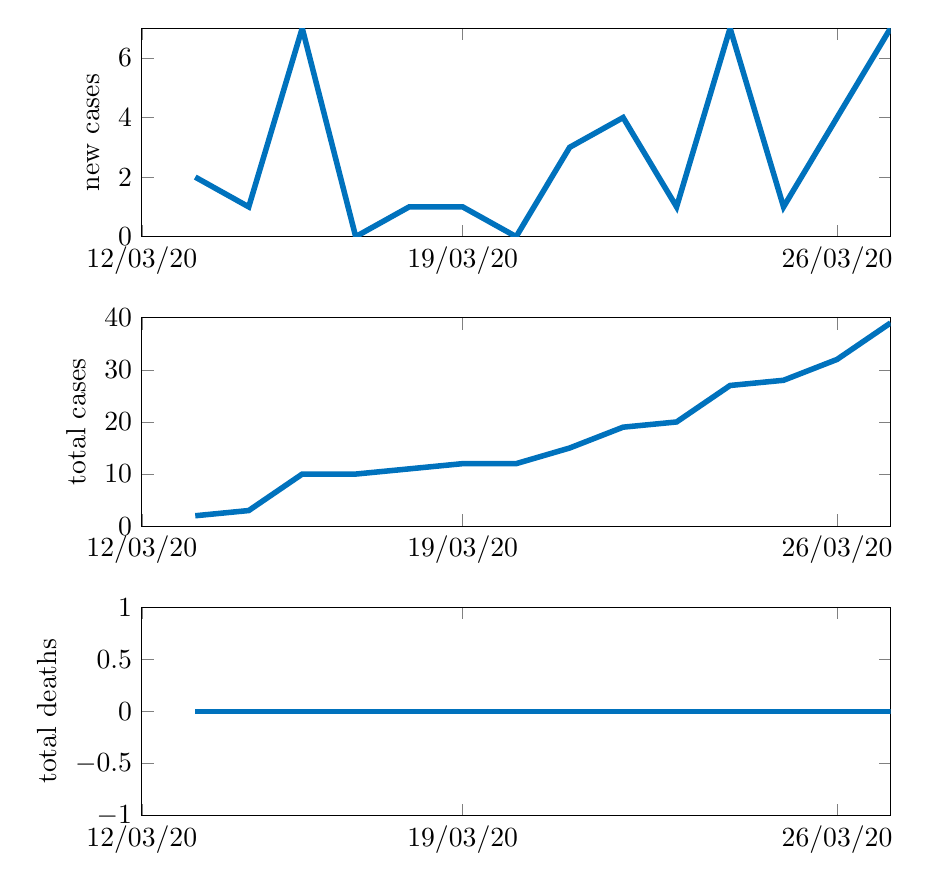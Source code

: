 % This file was created by matlab2tikz.
% Minimal pgfplots version: 1.3
%
\definecolor{mycolor1}{rgb}{0.0,0.447,0.741}%
%
\begin{tikzpicture}

\begin{axis}[%
width=9.509cm,
height=2.647cm,
at={(0cm,0cm)},
scale only axis,
xmin=0,
xmax=14,
xtick={0,6,13},
xticklabels={{12/03/20},{19/03/20},{26/03/20}},
ymin=-1,
ymax=1,
ylabel={total deaths},
legend style={legend cell align=left,align=left,draw=white!15!black}
]
\addplot [color=mycolor1,solid,line width=2.0pt,forget plot]
  table[row sep=crcr]{%
1	0\\
2	0\\
3	0\\
4	0\\
5	0\\
6	0\\
7	0\\
8	0\\
9	0\\
10	0\\
11	0\\
12	0\\
13	0\\
14	0\\
};
\end{axis}

\begin{axis}[%
width=9.509cm,
height=2.647cm,
at={(0cm,3.676cm)},
scale only axis,
xmin=0,
xmax=14,
xtick={0,6,13},
xticklabels={{12/03/20},{19/03/20},{26/03/20}},
ymin=0,
ymax=40,
ylabel={total cases},
legend style={legend cell align=left,align=left,draw=white!15!black}
]
\addplot [color=mycolor1,solid,line width=2.0pt,forget plot]
  table[row sep=crcr]{%
1	2\\
2	3\\
3	10\\
4	10\\
5	11\\
6	12\\
7	12\\
8	15\\
9	19\\
10	20\\
11	27\\
12	28\\
13	32\\
14	39\\
};
\end{axis}

\begin{axis}[%
width=9.509cm,
height=2.647cm,
at={(0cm,7.353cm)},
scale only axis,
xmin=0,
xmax=14,
xtick={0,6,13},
xticklabels={{12/03/20},{19/03/20},{26/03/20}},
ymin=0,
ymax=7,
ylabel={new cases},
legend style={legend cell align=left,align=left,draw=white!15!black}
]
\addplot [color=mycolor1,solid,line width=2.0pt,forget plot]
  table[row sep=crcr]{%
1	2\\
2	1\\
3	7\\
4	0\\
5	1\\
6	1\\
7	0\\
8	3\\
9	4\\
10	1\\
11	7\\
12	1\\
13	4\\
14	7\\
};
\end{axis}
\end{tikzpicture}%